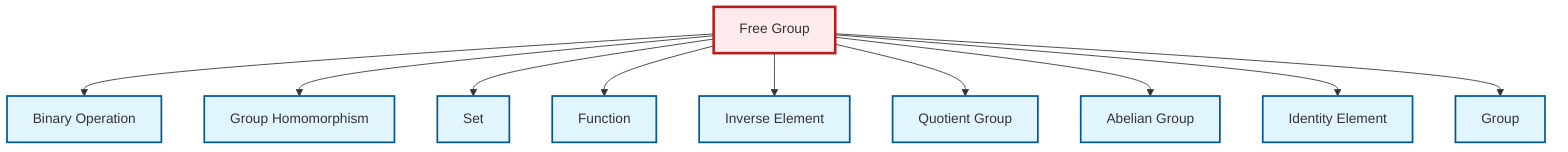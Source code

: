graph TD
    classDef definition fill:#e1f5fe,stroke:#01579b,stroke-width:2px
    classDef theorem fill:#f3e5f5,stroke:#4a148c,stroke-width:2px
    classDef axiom fill:#fff3e0,stroke:#e65100,stroke-width:2px
    classDef example fill:#e8f5e9,stroke:#1b5e20,stroke-width:2px
    classDef current fill:#ffebee,stroke:#b71c1c,stroke-width:3px
    def-abelian-group["Abelian Group"]:::definition
    def-binary-operation["Binary Operation"]:::definition
    def-inverse-element["Inverse Element"]:::definition
    def-identity-element["Identity Element"]:::definition
    def-free-group["Free Group"]:::definition
    def-group["Group"]:::definition
    def-quotient-group["Quotient Group"]:::definition
    def-homomorphism["Group Homomorphism"]:::definition
    def-function["Function"]:::definition
    def-set["Set"]:::definition
    def-free-group --> def-binary-operation
    def-free-group --> def-homomorphism
    def-free-group --> def-set
    def-free-group --> def-function
    def-free-group --> def-inverse-element
    def-free-group --> def-quotient-group
    def-free-group --> def-abelian-group
    def-free-group --> def-identity-element
    def-free-group --> def-group
    class def-free-group current